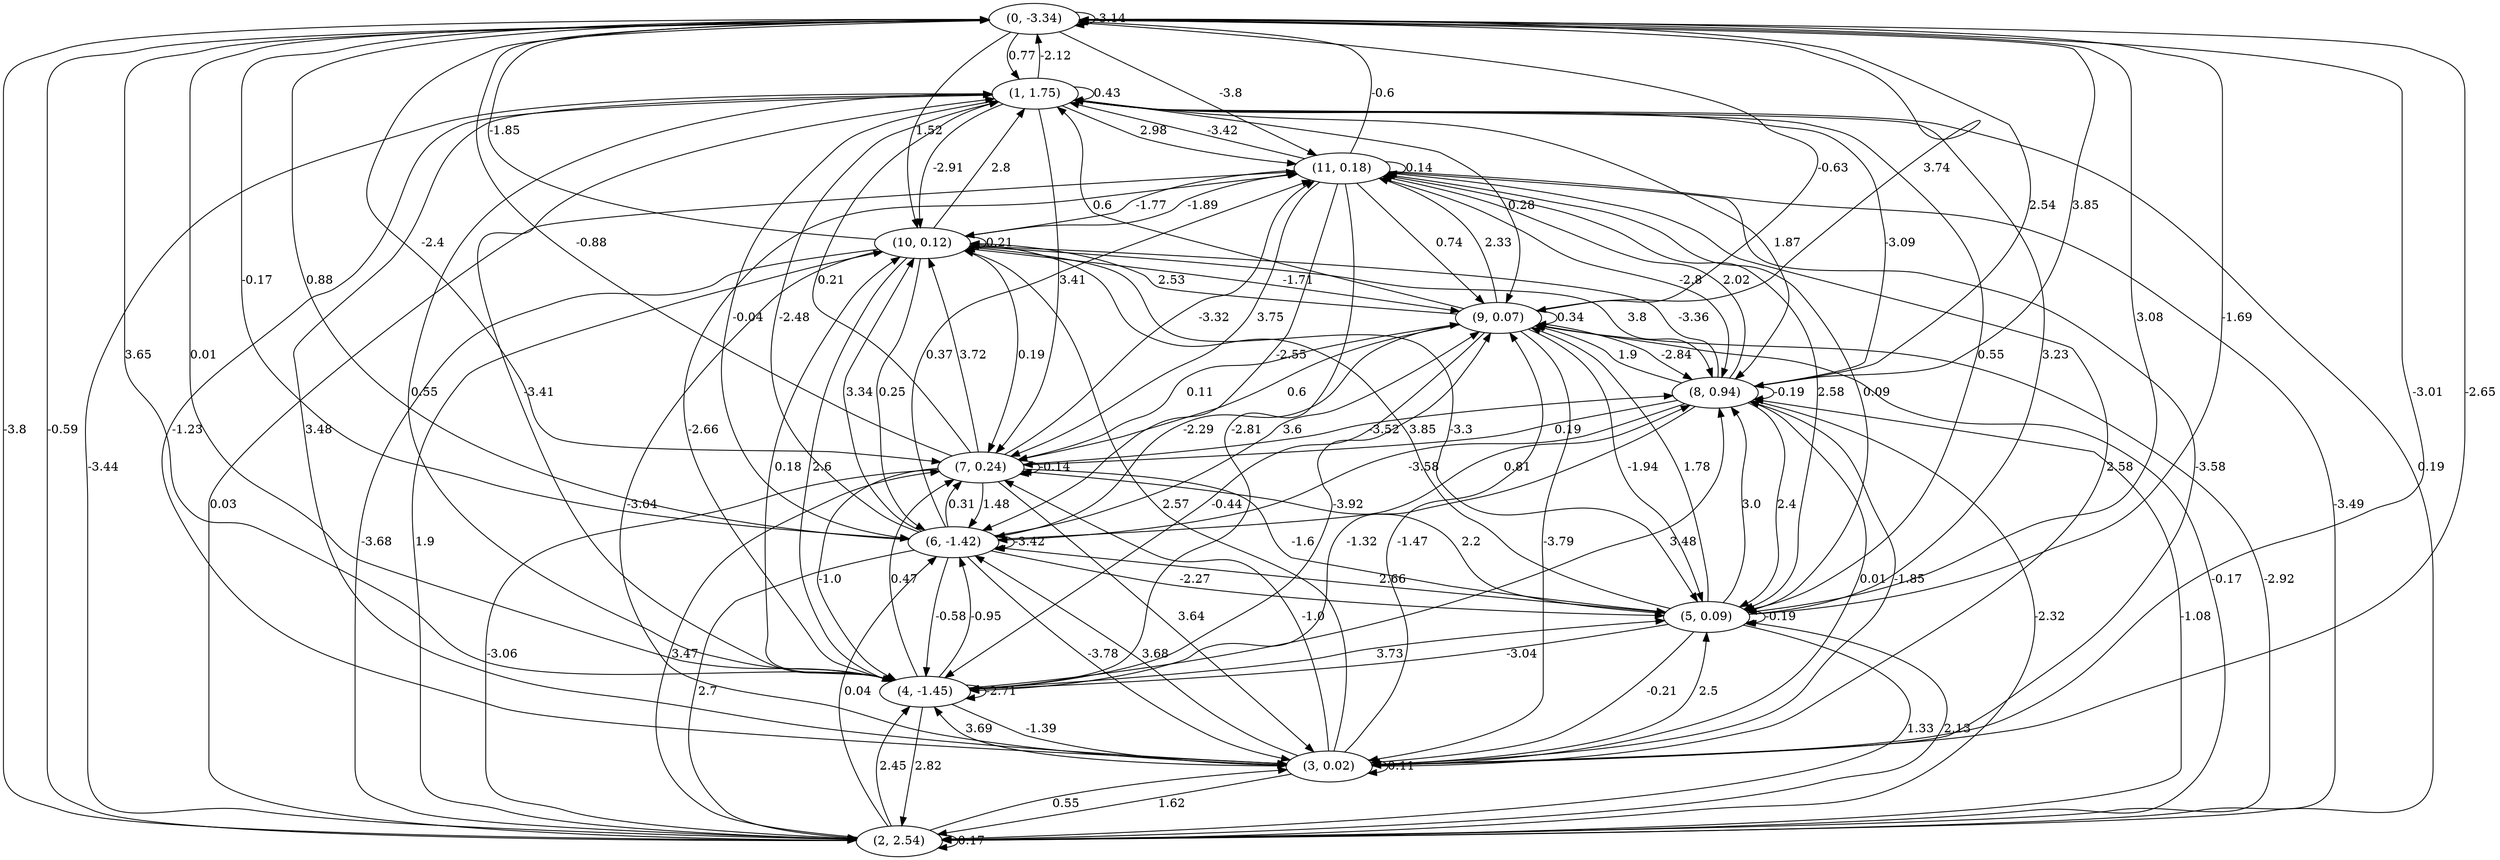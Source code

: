 digraph {
    0 [ label = "(0, -3.34)" ]
    1 [ label = "(1, 1.75)" ]
    2 [ label = "(2, 2.54)" ]
    3 [ label = "(3, 0.02)" ]
    4 [ label = "(4, -1.45)" ]
    5 [ label = "(5, 0.09)" ]
    6 [ label = "(6, -1.42)" ]
    7 [ label = "(7, 0.24)" ]
    8 [ label = "(8, 0.94)" ]
    9 [ label = "(9, 0.07)" ]
    10 [ label = "(10, 0.12)" ]
    11 [ label = "(11, 0.18)" ]
    0 -> 0 [ label = "-3.14" ]
    1 -> 1 [ label = "0.43" ]
    2 -> 2 [ label = "0.17" ]
    3 -> 3 [ label = "0.11" ]
    4 -> 4 [ label = "-2.71" ]
    5 -> 5 [ label = "-0.19" ]
    6 -> 6 [ label = "-3.42" ]
    7 -> 7 [ label = "-0.14" ]
    8 -> 8 [ label = "-0.19" ]
    9 -> 9 [ label = "0.34" ]
    10 -> 10 [ label = "0.21" ]
    11 -> 11 [ label = "0.14" ]
    1 -> 0 [ label = "-2.12" ]
    2 -> 0 [ label = "-0.59" ]
    3 -> 0 [ label = "-2.65" ]
    4 -> 0 [ label = "0.01" ]
    5 -> 0 [ label = "-1.69" ]
    6 -> 0 [ label = "0.88" ]
    7 -> 0 [ label = "-0.88" ]
    8 -> 0 [ label = "3.85" ]
    9 -> 0 [ label = "3.74" ]
    10 -> 0 [ label = "-1.85" ]
    11 -> 0 [ label = "-0.6" ]
    0 -> 1 [ label = "0.77" ]
    2 -> 1 [ label = "-3.44" ]
    3 -> 1 [ label = "3.48" ]
    4 -> 1 [ label = "-3.41" ]
    5 -> 1 [ label = "3.23" ]
    6 -> 1 [ label = "-2.48" ]
    7 -> 1 [ label = "0.21" ]
    8 -> 1 [ label = "-3.09" ]
    9 -> 1 [ label = "0.6" ]
    10 -> 1 [ label = "2.8" ]
    11 -> 1 [ label = "-3.42" ]
    0 -> 2 [ label = "-3.8" ]
    1 -> 2 [ label = "0.19" ]
    3 -> 2 [ label = "1.62" ]
    4 -> 2 [ label = "2.82" ]
    5 -> 2 [ label = "1.33" ]
    6 -> 2 [ label = "2.7" ]
    7 -> 2 [ label = "-3.06" ]
    8 -> 2 [ label = "-2.32" ]
    9 -> 2 [ label = "-0.17" ]
    10 -> 2 [ label = "-3.68" ]
    11 -> 2 [ label = "-3.49" ]
    0 -> 3 [ label = "-3.01" ]
    1 -> 3 [ label = "-1.23" ]
    2 -> 3 [ label = "0.55" ]
    4 -> 3 [ label = "-1.39" ]
    5 -> 3 [ label = "-0.21" ]
    6 -> 3 [ label = "-3.78" ]
    7 -> 3 [ label = "3.64" ]
    8 -> 3 [ label = "0.01" ]
    9 -> 3 [ label = "-3.79" ]
    10 -> 3 [ label = "-3.04" ]
    11 -> 3 [ label = "-3.58" ]
    0 -> 4 [ label = "3.65" ]
    1 -> 4 [ label = "0.55" ]
    2 -> 4 [ label = "2.45" ]
    3 -> 4 [ label = "3.69" ]
    5 -> 4 [ label = "-3.04" ]
    6 -> 4 [ label = "-0.58" ]
    7 -> 4 [ label = "-1.0" ]
    8 -> 4 [ label = "-1.32" ]
    9 -> 4 [ label = "-0.44" ]
    10 -> 4 [ label = "2.6" ]
    11 -> 4 [ label = "-2.81" ]
    0 -> 5 [ label = "3.08" ]
    1 -> 5 [ label = "0.55" ]
    2 -> 5 [ label = "2.13" ]
    3 -> 5 [ label = "2.5" ]
    4 -> 5 [ label = "3.73" ]
    6 -> 5 [ label = "-2.27" ]
    7 -> 5 [ label = "-1.6" ]
    8 -> 5 [ label = "2.4" ]
    9 -> 5 [ label = "-1.94" ]
    10 -> 5 [ label = "-3.3" ]
    11 -> 5 [ label = "2.58" ]
    0 -> 6 [ label = "-0.17" ]
    1 -> 6 [ label = "-0.04" ]
    2 -> 6 [ label = "0.04" ]
    3 -> 6 [ label = "3.68" ]
    4 -> 6 [ label = "-0.95" ]
    5 -> 6 [ label = "2.66" ]
    7 -> 6 [ label = "1.48" ]
    8 -> 6 [ label = "-3.58" ]
    9 -> 6 [ label = "-2.29" ]
    10 -> 6 [ label = "0.25" ]
    11 -> 6 [ label = "-2.55" ]
    0 -> 7 [ label = "-2.4" ]
    1 -> 7 [ label = "3.41" ]
    2 -> 7 [ label = "3.47" ]
    3 -> 7 [ label = "-1.0" ]
    4 -> 7 [ label = "0.47" ]
    5 -> 7 [ label = "2.2" ]
    6 -> 7 [ label = "0.31" ]
    8 -> 7 [ label = "0.19" ]
    9 -> 7 [ label = "0.6" ]
    10 -> 7 [ label = "0.19" ]
    11 -> 7 [ label = "3.75" ]
    0 -> 8 [ label = "2.54" ]
    1 -> 8 [ label = "1.87" ]
    2 -> 8 [ label = "-1.08" ]
    3 -> 8 [ label = "-1.85" ]
    4 -> 8 [ label = "3.48" ]
    5 -> 8 [ label = "3.0" ]
    6 -> 8 [ label = "0.81" ]
    7 -> 8 [ label = "-3.52" ]
    9 -> 8 [ label = "-2.84" ]
    10 -> 8 [ label = "3.8" ]
    11 -> 8 [ label = "-2.8" ]
    0 -> 9 [ label = "-0.63" ]
    1 -> 9 [ label = "0.28" ]
    2 -> 9 [ label = "-2.92" ]
    3 -> 9 [ label = "-1.47" ]
    4 -> 9 [ label = "-3.92" ]
    5 -> 9 [ label = "1.78" ]
    6 -> 9 [ label = "3.6" ]
    7 -> 9 [ label = "0.11" ]
    8 -> 9 [ label = "1.9" ]
    10 -> 9 [ label = "-1.71" ]
    11 -> 9 [ label = "0.74" ]
    0 -> 10 [ label = "1.52" ]
    1 -> 10 [ label = "-2.91" ]
    2 -> 10 [ label = "1.9" ]
    3 -> 10 [ label = "2.57" ]
    4 -> 10 [ label = "0.18" ]
    5 -> 10 [ label = "3.85" ]
    6 -> 10 [ label = "3.34" ]
    7 -> 10 [ label = "3.72" ]
    8 -> 10 [ label = "-3.36" ]
    9 -> 10 [ label = "2.53" ]
    11 -> 10 [ label = "-1.77" ]
    0 -> 11 [ label = "-3.8" ]
    1 -> 11 [ label = "2.98" ]
    2 -> 11 [ label = "0.03" ]
    3 -> 11 [ label = "2.58" ]
    4 -> 11 [ label = "-2.66" ]
    5 -> 11 [ label = "0.09" ]
    6 -> 11 [ label = "0.37" ]
    7 -> 11 [ label = "-3.32" ]
    8 -> 11 [ label = "2.02" ]
    9 -> 11 [ label = "2.33" ]
    10 -> 11 [ label = "-1.89" ]
}

